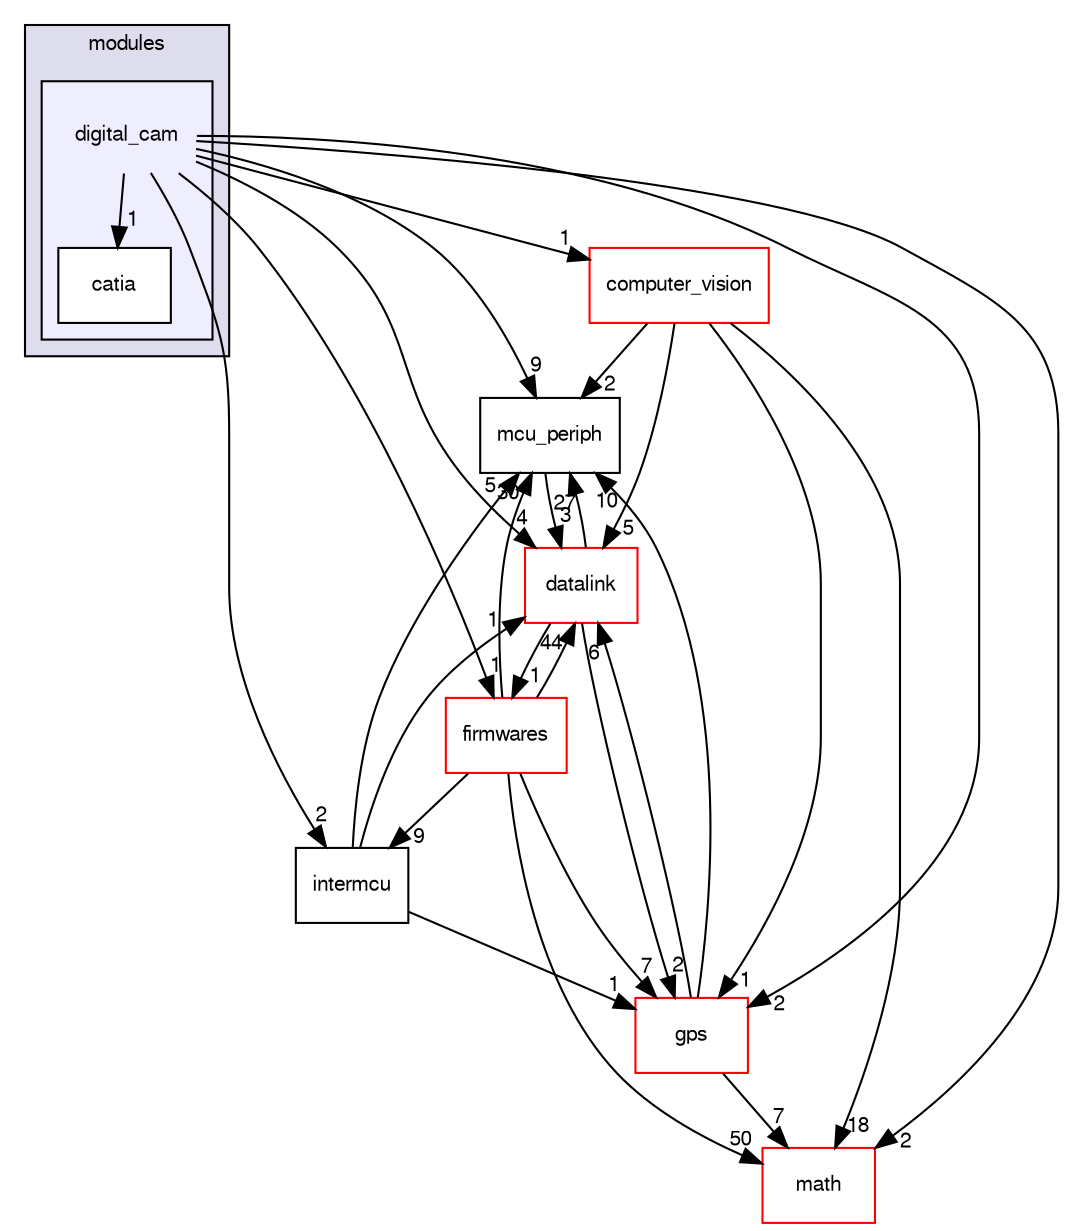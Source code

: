 digraph "sw/airborne/modules/digital_cam" {
  compound=true
  node [ fontsize="10", fontname="FreeSans"];
  edge [ labelfontsize="10", labelfontname="FreeSans"];
  subgraph clusterdir_c2abcdd6ccb39c3582929c0e3f5651c2 {
    graph [ bgcolor="#ddddee", pencolor="black", label="modules" fontname="FreeSans", fontsize="10", URL="dir_c2abcdd6ccb39c3582929c0e3f5651c2.html"]
  subgraph clusterdir_9cd42eb44f1e76fa7c8c7cd9c9a53863 {
    graph [ bgcolor="#eeeeff", pencolor="black", label="" URL="dir_9cd42eb44f1e76fa7c8c7cd9c9a53863.html"];
    dir_9cd42eb44f1e76fa7c8c7cd9c9a53863 [shape=plaintext label="digital_cam"];
    dir_8d52ef0129d8a0d69e51e902d77cc0c9 [shape=box label="catia" color="black" fillcolor="white" style="filled" URL="dir_8d52ef0129d8a0d69e51e902d77cc0c9.html"];
  }
  }
  dir_304e79c9f5d09ea65a2f55aafb6a6b9d [shape=box label="computer_vision" fillcolor="white" style="filled" color="red" URL="dir_304e79c9f5d09ea65a2f55aafb6a6b9d.html"];
  dir_1ca43f6a116d741d80fb1d0555a2b198 [shape=box label="mcu_periph" URL="dir_1ca43f6a116d741d80fb1d0555a2b198.html"];
  dir_e7d2494544042a787a6ee70a779a5e07 [shape=box label="firmwares" fillcolor="white" style="filled" color="red" URL="dir_e7d2494544042a787a6ee70a779a5e07.html"];
  dir_164c7aa663179b26059278e7f36078da [shape=box label="datalink" fillcolor="white" style="filled" color="red" URL="dir_164c7aa663179b26059278e7f36078da.html"];
  dir_b59edde850f8ccf4b394776fda69f2c6 [shape=box label="intermcu" URL="dir_b59edde850f8ccf4b394776fda69f2c6.html"];
  dir_29343b6f5fcd4b75a5dfbb985ff56864 [shape=box label="math" fillcolor="white" style="filled" color="red" URL="dir_29343b6f5fcd4b75a5dfbb985ff56864.html"];
  dir_5e5c455c6cc9b4955752fc2ddd0b9fff [shape=box label="gps" fillcolor="white" style="filled" color="red" URL="dir_5e5c455c6cc9b4955752fc2ddd0b9fff.html"];
  dir_304e79c9f5d09ea65a2f55aafb6a6b9d->dir_1ca43f6a116d741d80fb1d0555a2b198 [headlabel="2", labeldistance=1.5 headhref="dir_000119_000107.html"];
  dir_304e79c9f5d09ea65a2f55aafb6a6b9d->dir_164c7aa663179b26059278e7f36078da [headlabel="5", labeldistance=1.5 headhref="dir_000119_000034.html"];
  dir_304e79c9f5d09ea65a2f55aafb6a6b9d->dir_29343b6f5fcd4b75a5dfbb985ff56864 [headlabel="18", labeldistance=1.5 headhref="dir_000119_000105.html"];
  dir_304e79c9f5d09ea65a2f55aafb6a6b9d->dir_5e5c455c6cc9b4955752fc2ddd0b9fff [headlabel="1", labeldistance=1.5 headhref="dir_000119_000151.html"];
  dir_1ca43f6a116d741d80fb1d0555a2b198->dir_164c7aa663179b26059278e7f36078da [headlabel="3", labeldistance=1.5 headhref="dir_000107_000034.html"];
  dir_9cd42eb44f1e76fa7c8c7cd9c9a53863->dir_304e79c9f5d09ea65a2f55aafb6a6b9d [headlabel="1", labeldistance=1.5 headhref="dir_000139_000119.html"];
  dir_9cd42eb44f1e76fa7c8c7cd9c9a53863->dir_8d52ef0129d8a0d69e51e902d77cc0c9 [headlabel="1", labeldistance=1.5 headhref="dir_000139_000140.html"];
  dir_9cd42eb44f1e76fa7c8c7cd9c9a53863->dir_1ca43f6a116d741d80fb1d0555a2b198 [headlabel="9", labeldistance=1.5 headhref="dir_000139_000107.html"];
  dir_9cd42eb44f1e76fa7c8c7cd9c9a53863->dir_e7d2494544042a787a6ee70a779a5e07 [headlabel="1", labeldistance=1.5 headhref="dir_000139_000092.html"];
  dir_9cd42eb44f1e76fa7c8c7cd9c9a53863->dir_164c7aa663179b26059278e7f36078da [headlabel="4", labeldistance=1.5 headhref="dir_000139_000034.html"];
  dir_9cd42eb44f1e76fa7c8c7cd9c9a53863->dir_b59edde850f8ccf4b394776fda69f2c6 [headlabel="2", labeldistance=1.5 headhref="dir_000139_000165.html"];
  dir_9cd42eb44f1e76fa7c8c7cd9c9a53863->dir_29343b6f5fcd4b75a5dfbb985ff56864 [headlabel="2", labeldistance=1.5 headhref="dir_000139_000105.html"];
  dir_9cd42eb44f1e76fa7c8c7cd9c9a53863->dir_5e5c455c6cc9b4955752fc2ddd0b9fff [headlabel="2", labeldistance=1.5 headhref="dir_000139_000151.html"];
  dir_e7d2494544042a787a6ee70a779a5e07->dir_1ca43f6a116d741d80fb1d0555a2b198 [headlabel="30", labeldistance=1.5 headhref="dir_000092_000107.html"];
  dir_e7d2494544042a787a6ee70a779a5e07->dir_164c7aa663179b26059278e7f36078da [headlabel="44", labeldistance=1.5 headhref="dir_000092_000034.html"];
  dir_e7d2494544042a787a6ee70a779a5e07->dir_b59edde850f8ccf4b394776fda69f2c6 [headlabel="9", labeldistance=1.5 headhref="dir_000092_000165.html"];
  dir_e7d2494544042a787a6ee70a779a5e07->dir_29343b6f5fcd4b75a5dfbb985ff56864 [headlabel="50", labeldistance=1.5 headhref="dir_000092_000105.html"];
  dir_e7d2494544042a787a6ee70a779a5e07->dir_5e5c455c6cc9b4955752fc2ddd0b9fff [headlabel="7", labeldistance=1.5 headhref="dir_000092_000151.html"];
  dir_164c7aa663179b26059278e7f36078da->dir_1ca43f6a116d741d80fb1d0555a2b198 [headlabel="27", labeldistance=1.5 headhref="dir_000034_000107.html"];
  dir_164c7aa663179b26059278e7f36078da->dir_e7d2494544042a787a6ee70a779a5e07 [headlabel="1", labeldistance=1.5 headhref="dir_000034_000092.html"];
  dir_164c7aa663179b26059278e7f36078da->dir_5e5c455c6cc9b4955752fc2ddd0b9fff [headlabel="2", labeldistance=1.5 headhref="dir_000034_000151.html"];
  dir_b59edde850f8ccf4b394776fda69f2c6->dir_1ca43f6a116d741d80fb1d0555a2b198 [headlabel="5", labeldistance=1.5 headhref="dir_000165_000107.html"];
  dir_b59edde850f8ccf4b394776fda69f2c6->dir_164c7aa663179b26059278e7f36078da [headlabel="1", labeldistance=1.5 headhref="dir_000165_000034.html"];
  dir_b59edde850f8ccf4b394776fda69f2c6->dir_5e5c455c6cc9b4955752fc2ddd0b9fff [headlabel="1", labeldistance=1.5 headhref="dir_000165_000151.html"];
  dir_5e5c455c6cc9b4955752fc2ddd0b9fff->dir_1ca43f6a116d741d80fb1d0555a2b198 [headlabel="10", labeldistance=1.5 headhref="dir_000151_000107.html"];
  dir_5e5c455c6cc9b4955752fc2ddd0b9fff->dir_164c7aa663179b26059278e7f36078da [headlabel="6", labeldistance=1.5 headhref="dir_000151_000034.html"];
  dir_5e5c455c6cc9b4955752fc2ddd0b9fff->dir_29343b6f5fcd4b75a5dfbb985ff56864 [headlabel="7", labeldistance=1.5 headhref="dir_000151_000105.html"];
}
